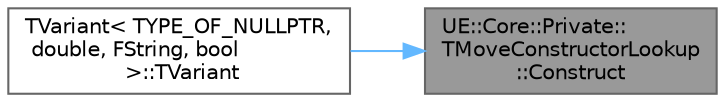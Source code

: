 digraph "UE::Core::Private::TMoveConstructorLookup::Construct"
{
 // INTERACTIVE_SVG=YES
 // LATEX_PDF_SIZE
  bgcolor="transparent";
  edge [fontname=Helvetica,fontsize=10,labelfontname=Helvetica,labelfontsize=10];
  node [fontname=Helvetica,fontsize=10,shape=box,height=0.2,width=0.4];
  rankdir="RL";
  Node1 [id="Node000001",label="UE::Core::Private::\lTMoveConstructorLookup\l::Construct",height=0.2,width=0.4,color="gray40", fillcolor="grey60", style="filled", fontcolor="black",tooltip="Construct the type at the index in the template parameter pack with the provided memory location and ..."];
  Node1 -> Node2 [id="edge1_Node000001_Node000002",dir="back",color="steelblue1",style="solid",tooltip=" "];
  Node2 [id="Node000002",label="TVariant\< TYPE_OF_NULLPTR,\l double, FString, bool\l \>::TVariant",height=0.2,width=0.4,color="grey40", fillcolor="white", style="filled",URL="$d3/d99/classTVariant.html#a5a6f266bb878b7cd41623695665060c2",tooltip=" "];
}
